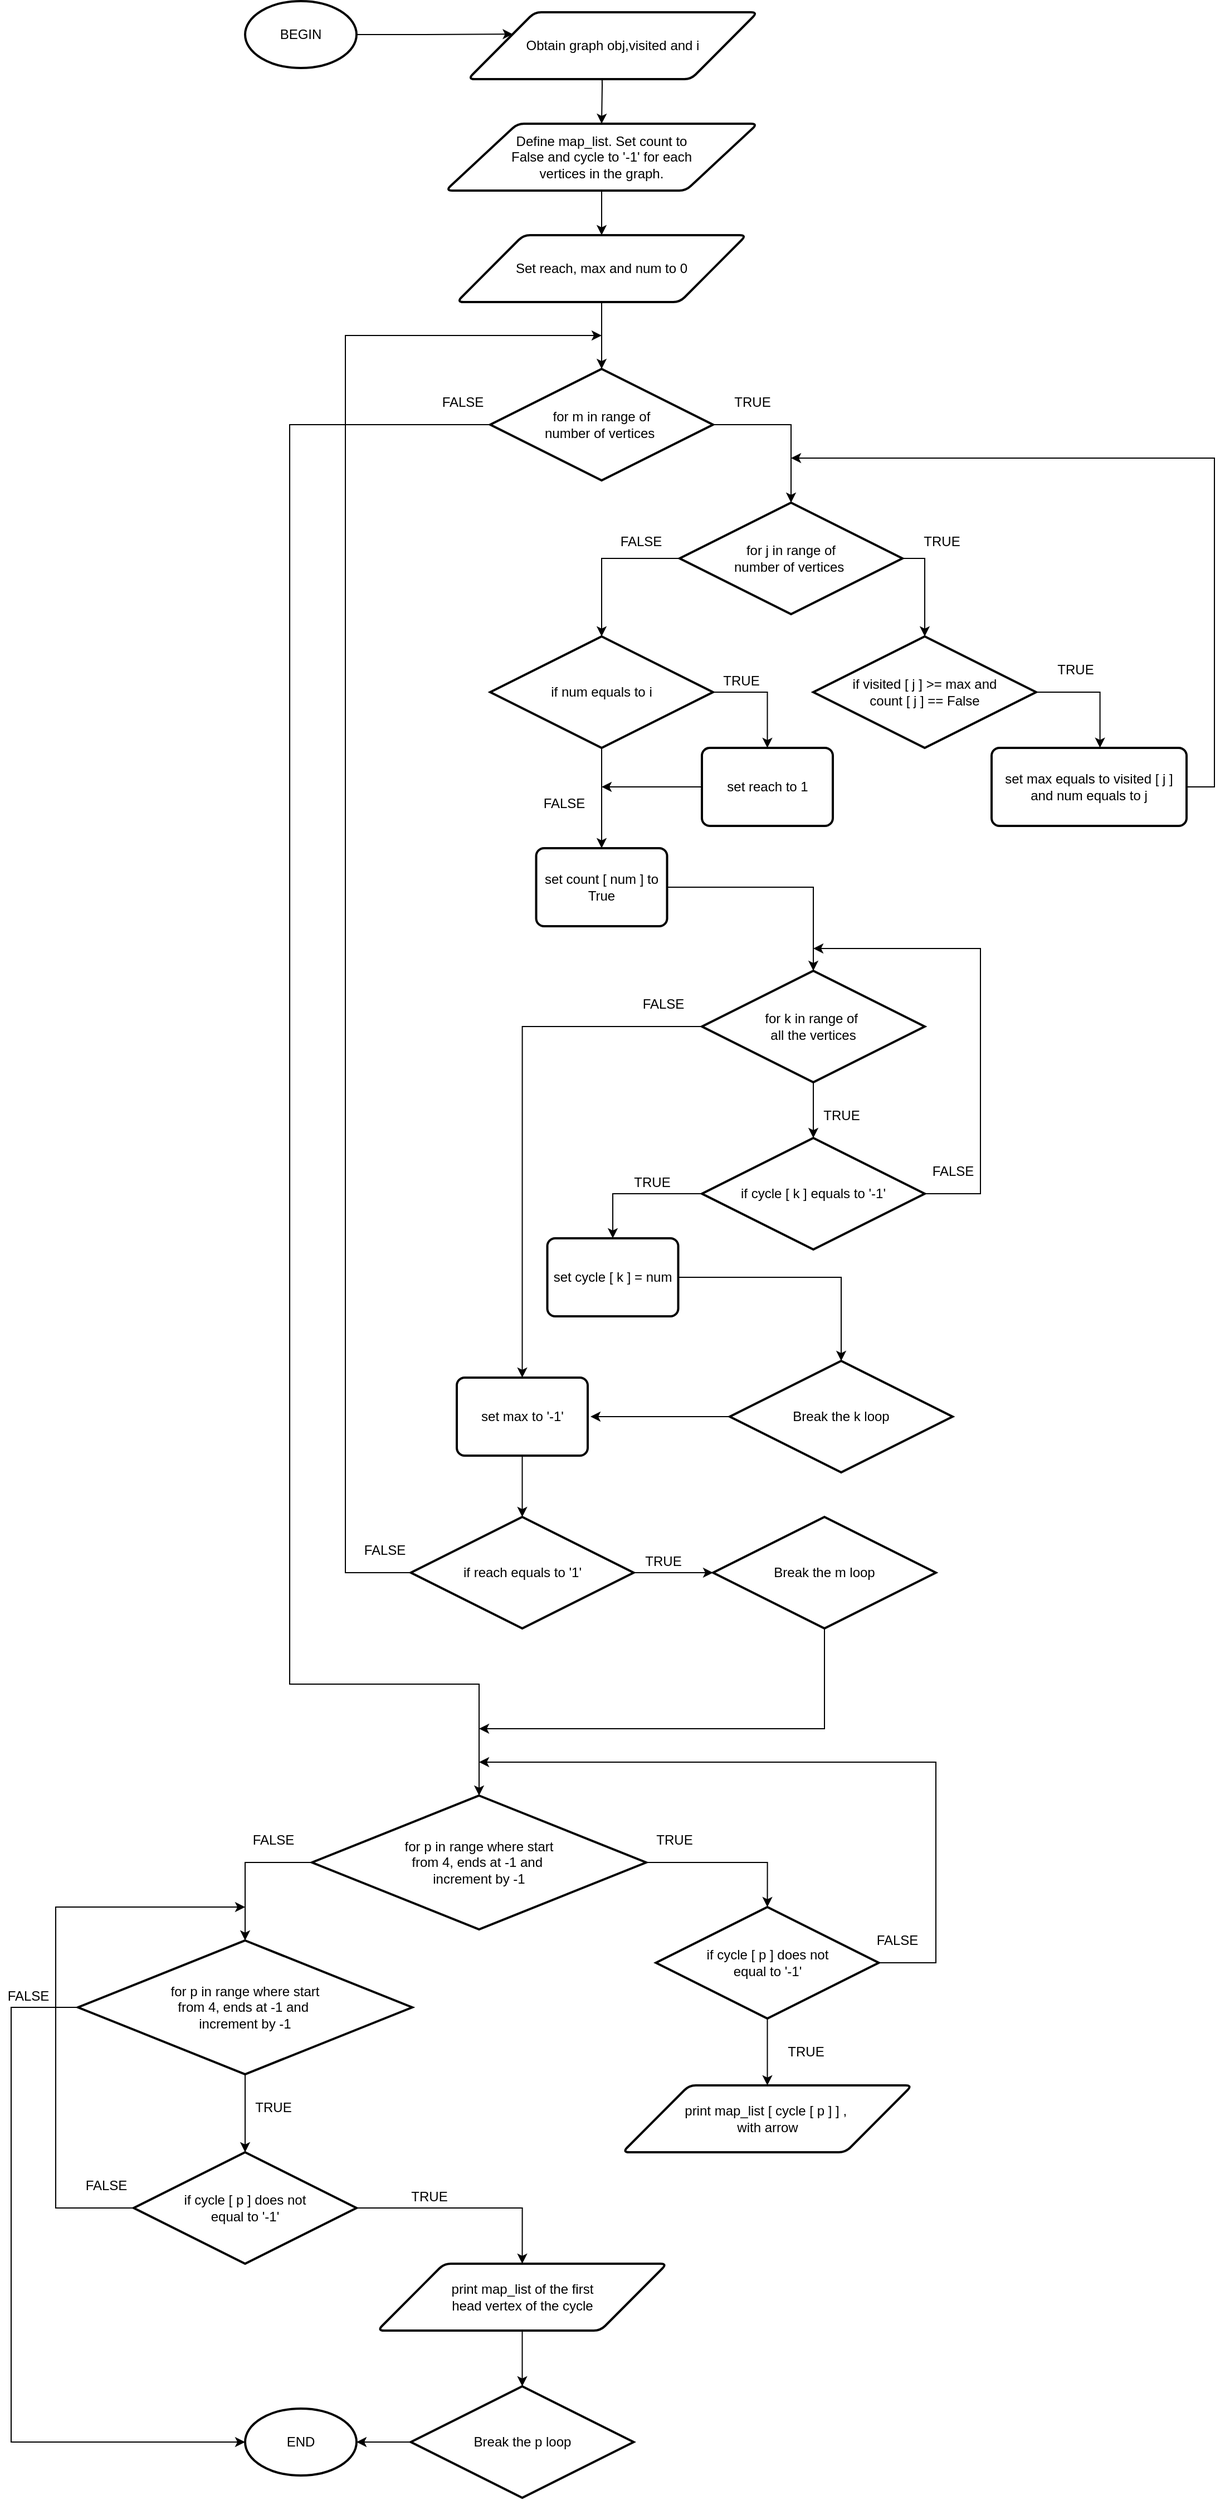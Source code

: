 <mxfile version="13.9.9" type="device"><diagram id="X26NVcMqcg7xH5LdBU7N" name="Page-1"><mxGraphModel dx="3960" dy="2130" grid="1" gridSize="10" guides="1" tooltips="1" connect="1" arrows="1" fold="1" page="1" pageScale="1" pageWidth="850" pageHeight="1100" math="0" shadow="0"><root><mxCell id="0"/><mxCell id="1" parent="0"/><mxCell id="aJtJI59DivKuiV6I28nZ-11" style="edgeStyle=orthogonalEdgeStyle;rounded=0;orthogonalLoop=1;jettySize=auto;html=1;entryX=0.5;entryY=0;entryDx=0;entryDy=0;" parent="1" target="aJtJI59DivKuiV6I28nZ-10" edge="1"><mxGeometry relative="1" as="geometry"><mxPoint x="390" y="90.0" as="sourcePoint"/></mxGeometry></mxCell><mxCell id="aJtJI59DivKuiV6I28nZ-13" style="edgeStyle=orthogonalEdgeStyle;rounded=0;orthogonalLoop=1;jettySize=auto;html=1;entryX=0.5;entryY=0;entryDx=0;entryDy=0;" parent="1" source="aJtJI59DivKuiV6I28nZ-10" target="aJtJI59DivKuiV6I28nZ-12" edge="1"><mxGeometry relative="1" as="geometry"/></mxCell><mxCell id="aJtJI59DivKuiV6I28nZ-10" value="Define map_list. Set count to &lt;br&gt;False and cycle to '-1' for each &lt;br&gt;vertices in the graph." style="shape=parallelogram;html=1;strokeWidth=2;perimeter=parallelogramPerimeter;whiteSpace=wrap;rounded=1;arcSize=12;size=0.23;" parent="1" vertex="1"><mxGeometry x="250" y="160" width="280" height="60" as="geometry"/></mxCell><mxCell id="aJtJI59DivKuiV6I28nZ-16" style="edgeStyle=orthogonalEdgeStyle;rounded=0;orthogonalLoop=1;jettySize=auto;html=1;entryX=0.5;entryY=0;entryDx=0;entryDy=0;entryPerimeter=0;" parent="1" source="aJtJI59DivKuiV6I28nZ-12" target="aJtJI59DivKuiV6I28nZ-14" edge="1"><mxGeometry relative="1" as="geometry"/></mxCell><mxCell id="aJtJI59DivKuiV6I28nZ-12" value="Set reach, max and num to 0" style="shape=parallelogram;html=1;strokeWidth=2;perimeter=parallelogramPerimeter;whiteSpace=wrap;rounded=1;arcSize=12;size=0.23;" parent="1" vertex="1"><mxGeometry x="260" y="260" width="260" height="60" as="geometry"/></mxCell><mxCell id="aJtJI59DivKuiV6I28nZ-18" style="edgeStyle=orthogonalEdgeStyle;rounded=0;orthogonalLoop=1;jettySize=auto;html=1;entryX=0.5;entryY=0;entryDx=0;entryDy=0;entryPerimeter=0;" parent="1" source="aJtJI59DivKuiV6I28nZ-14" target="aJtJI59DivKuiV6I28nZ-17" edge="1"><mxGeometry relative="1" as="geometry"><mxPoint x="560" y="480" as="targetPoint"/><Array as="points"><mxPoint x="560" y="430"/></Array></mxGeometry></mxCell><mxCell id="aJtJI59DivKuiV6I28nZ-73" style="edgeStyle=orthogonalEdgeStyle;rounded=0;orthogonalLoop=1;jettySize=auto;html=1;entryX=0.5;entryY=0;entryDx=0;entryDy=0;entryPerimeter=0;" parent="1" source="aJtJI59DivKuiV6I28nZ-14" target="aJtJI59DivKuiV6I28nZ-74" edge="1"><mxGeometry relative="1" as="geometry"><mxPoint x="120" y="1570" as="targetPoint"/><Array as="points"><mxPoint x="110" y="430"/><mxPoint x="110" y="1560"/><mxPoint x="280" y="1560"/></Array></mxGeometry></mxCell><mxCell id="aJtJI59DivKuiV6I28nZ-14" value="for m in range of &lt;br&gt;number of vertices&amp;nbsp;" style="strokeWidth=2;html=1;shape=mxgraph.flowchart.decision;whiteSpace=wrap;" parent="1" vertex="1"><mxGeometry x="290" y="380" width="200" height="100" as="geometry"/></mxCell><mxCell id="aJtJI59DivKuiV6I28nZ-21" style="edgeStyle=orthogonalEdgeStyle;rounded=0;orthogonalLoop=1;jettySize=auto;html=1;entryX=0.5;entryY=0;entryDx=0;entryDy=0;entryPerimeter=0;" parent="1" source="aJtJI59DivKuiV6I28nZ-17" target="aJtJI59DivKuiV6I28nZ-20" edge="1"><mxGeometry relative="1" as="geometry"><mxPoint x="720" y="610" as="targetPoint"/><Array as="points"><mxPoint x="680" y="550"/></Array></mxGeometry></mxCell><mxCell id="aJtJI59DivKuiV6I28nZ-34" style="edgeStyle=orthogonalEdgeStyle;rounded=0;orthogonalLoop=1;jettySize=auto;html=1;entryX=0.5;entryY=0;entryDx=0;entryDy=0;entryPerimeter=0;exitX=0;exitY=0.5;exitDx=0;exitDy=0;exitPerimeter=0;" parent="1" source="aJtJI59DivKuiV6I28nZ-17" target="aJtJI59DivKuiV6I28nZ-32" edge="1"><mxGeometry relative="1" as="geometry"><Array as="points"><mxPoint x="390" y="550"/></Array></mxGeometry></mxCell><mxCell id="aJtJI59DivKuiV6I28nZ-17" value="for j in range of &lt;br&gt;number of vertices&amp;nbsp;" style="strokeWidth=2;html=1;shape=mxgraph.flowchart.decision;whiteSpace=wrap;" parent="1" vertex="1"><mxGeometry x="460" y="500" width="200" height="100" as="geometry"/></mxCell><mxCell id="aJtJI59DivKuiV6I28nZ-19" value="TRUE" style="text;html=1;align=center;verticalAlign=middle;resizable=0;points=[];autosize=1;" parent="1" vertex="1"><mxGeometry x="500" y="400" width="50" height="20" as="geometry"/></mxCell><mxCell id="aJtJI59DivKuiV6I28nZ-24" style="edgeStyle=orthogonalEdgeStyle;rounded=0;orthogonalLoop=1;jettySize=auto;html=1;entryX=0.556;entryY=-0.002;entryDx=0;entryDy=0;entryPerimeter=0;exitX=1;exitY=0.5;exitDx=0;exitDy=0;exitPerimeter=0;" parent="1" source="aJtJI59DivKuiV6I28nZ-20" target="aJtJI59DivKuiV6I28nZ-23" edge="1"><mxGeometry relative="1" as="geometry"/></mxCell><mxCell id="aJtJI59DivKuiV6I28nZ-20" value="if visited [ j ] &amp;gt;= max and &lt;br&gt;count [ j ] == False" style="strokeWidth=2;html=1;shape=mxgraph.flowchart.decision;whiteSpace=wrap;" parent="1" vertex="1"><mxGeometry x="580" y="620" width="200" height="100" as="geometry"/></mxCell><mxCell id="aJtJI59DivKuiV6I28nZ-22" value="TRUE" style="text;html=1;align=center;verticalAlign=middle;resizable=0;points=[];autosize=1;" parent="1" vertex="1"><mxGeometry x="670" y="525" width="50" height="20" as="geometry"/></mxCell><mxCell id="aJtJI59DivKuiV6I28nZ-31" style="edgeStyle=elbowEdgeStyle;rounded=0;orthogonalLoop=1;jettySize=auto;html=1;" parent="1" source="aJtJI59DivKuiV6I28nZ-23" edge="1"><mxGeometry relative="1" as="geometry"><mxPoint x="560" y="460" as="targetPoint"/><Array as="points"><mxPoint x="940" y="590"/></Array></mxGeometry></mxCell><mxCell id="aJtJI59DivKuiV6I28nZ-23" value="set max equals to visited [ j ] and num equals to j" style="rounded=1;whiteSpace=wrap;html=1;absoluteArcSize=1;arcSize=14;strokeWidth=2;" parent="1" vertex="1"><mxGeometry x="740" y="720" width="175" height="70" as="geometry"/></mxCell><mxCell id="aJtJI59DivKuiV6I28nZ-25" value="TRUE" style="text;html=1;align=center;verticalAlign=middle;resizable=0;points=[];autosize=1;" parent="1" vertex="1"><mxGeometry x="790" y="640" width="50" height="20" as="geometry"/></mxCell><mxCell id="aJtJI59DivKuiV6I28nZ-42" style="edgeStyle=orthogonalEdgeStyle;rounded=0;orthogonalLoop=1;jettySize=auto;html=1;exitX=1;exitY=0.5;exitDx=0;exitDy=0;exitPerimeter=0;" parent="1" source="aJtJI59DivKuiV6I28nZ-32" target="aJtJI59DivKuiV6I28nZ-40" edge="1"><mxGeometry relative="1" as="geometry"/></mxCell><mxCell id="aJtJI59DivKuiV6I28nZ-45" style="edgeStyle=orthogonalEdgeStyle;rounded=0;orthogonalLoop=1;jettySize=auto;html=1;entryX=0.5;entryY=0;entryDx=0;entryDy=0;" parent="1" source="aJtJI59DivKuiV6I28nZ-32" target="aJtJI59DivKuiV6I28nZ-44" edge="1"><mxGeometry relative="1" as="geometry"/></mxCell><mxCell id="aJtJI59DivKuiV6I28nZ-32" value="if num equals to i" style="strokeWidth=2;html=1;shape=mxgraph.flowchart.decision;whiteSpace=wrap;" parent="1" vertex="1"><mxGeometry x="290" y="620" width="200" height="100" as="geometry"/></mxCell><mxCell id="aJtJI59DivKuiV6I28nZ-35" value="FALSE" style="text;html=1;align=center;verticalAlign=middle;resizable=0;points=[];autosize=1;" parent="1" vertex="1"><mxGeometry x="400" y="525" width="50" height="20" as="geometry"/></mxCell><mxCell id="aJtJI59DivKuiV6I28nZ-36" value="Obtain graph obj,visited and i" style="shape=parallelogram;html=1;strokeWidth=2;perimeter=parallelogramPerimeter;whiteSpace=wrap;rounded=1;arcSize=12;size=0.23;" parent="1" vertex="1"><mxGeometry x="270" y="60" width="260" height="60" as="geometry"/></mxCell><mxCell id="aJtJI59DivKuiV6I28nZ-39" style="edgeStyle=orthogonalEdgeStyle;rounded=0;orthogonalLoop=1;jettySize=auto;html=1;entryX=0;entryY=0.25;entryDx=0;entryDy=0;" parent="1" source="aJtJI59DivKuiV6I28nZ-38" target="aJtJI59DivKuiV6I28nZ-36" edge="1"><mxGeometry relative="1" as="geometry"/></mxCell><mxCell id="aJtJI59DivKuiV6I28nZ-38" value="BEGIN" style="strokeWidth=2;html=1;shape=mxgraph.flowchart.start_1;whiteSpace=wrap;" parent="1" vertex="1"><mxGeometry x="70" y="50" width="100" height="60" as="geometry"/></mxCell><mxCell id="aJtJI59DivKuiV6I28nZ-47" style="edgeStyle=orthogonalEdgeStyle;rounded=0;orthogonalLoop=1;jettySize=auto;html=1;" parent="1" source="aJtJI59DivKuiV6I28nZ-40" edge="1"><mxGeometry relative="1" as="geometry"><mxPoint x="390" y="755" as="targetPoint"/></mxGeometry></mxCell><mxCell id="aJtJI59DivKuiV6I28nZ-40" value="set reach to 1" style="rounded=1;whiteSpace=wrap;html=1;absoluteArcSize=1;arcSize=14;strokeWidth=2;" parent="1" vertex="1"><mxGeometry x="480" y="720" width="117.5" height="70" as="geometry"/></mxCell><mxCell id="aJtJI59DivKuiV6I28nZ-43" value="TRUE" style="text;html=1;align=center;verticalAlign=middle;resizable=0;points=[];autosize=1;" parent="1" vertex="1"><mxGeometry x="490" y="650" width="50" height="20" as="geometry"/></mxCell><mxCell id="aJtJI59DivKuiV6I28nZ-49" style="edgeStyle=orthogonalEdgeStyle;rounded=0;orthogonalLoop=1;jettySize=auto;html=1;entryX=0.5;entryY=0;entryDx=0;entryDy=0;entryPerimeter=0;" parent="1" source="aJtJI59DivKuiV6I28nZ-44" target="aJtJI59DivKuiV6I28nZ-48" edge="1"><mxGeometry relative="1" as="geometry"/></mxCell><mxCell id="aJtJI59DivKuiV6I28nZ-44" value="set count [ num ] to True" style="rounded=1;whiteSpace=wrap;html=1;absoluteArcSize=1;arcSize=14;strokeWidth=2;" parent="1" vertex="1"><mxGeometry x="331.25" y="810" width="117.5" height="70" as="geometry"/></mxCell><mxCell id="aJtJI59DivKuiV6I28nZ-46" value="FALSE" style="text;html=1;align=center;verticalAlign=middle;resizable=0;points=[];autosize=1;" parent="1" vertex="1"><mxGeometry x="331.25" y="760" width="50" height="20" as="geometry"/></mxCell><mxCell id="aJtJI59DivKuiV6I28nZ-51" style="edgeStyle=orthogonalEdgeStyle;rounded=0;orthogonalLoop=1;jettySize=auto;html=1;entryX=0.5;entryY=0;entryDx=0;entryDy=0;entryPerimeter=0;" parent="1" source="aJtJI59DivKuiV6I28nZ-48" target="aJtJI59DivKuiV6I28nZ-50" edge="1"><mxGeometry relative="1" as="geometry"/></mxCell><mxCell id="aJtJI59DivKuiV6I28nZ-63" style="edgeStyle=orthogonalEdgeStyle;rounded=0;orthogonalLoop=1;jettySize=auto;html=1;entryX=0.5;entryY=0;entryDx=0;entryDy=0;" parent="1" source="aJtJI59DivKuiV6I28nZ-48" target="aJtJI59DivKuiV6I28nZ-60" edge="1"><mxGeometry relative="1" as="geometry"><mxPoint x="270" y="970" as="targetPoint"/></mxGeometry></mxCell><mxCell id="aJtJI59DivKuiV6I28nZ-48" value="for k in range of&amp;nbsp;&lt;br&gt;all the vertices" style="strokeWidth=2;html=1;shape=mxgraph.flowchart.decision;whiteSpace=wrap;" parent="1" vertex="1"><mxGeometry x="480" y="920" width="200" height="100" as="geometry"/></mxCell><mxCell id="aJtJI59DivKuiV6I28nZ-54" style="edgeStyle=orthogonalEdgeStyle;rounded=0;orthogonalLoop=1;jettySize=auto;html=1;entryX=0.5;entryY=0;entryDx=0;entryDy=0;" parent="1" source="aJtJI59DivKuiV6I28nZ-50" target="aJtJI59DivKuiV6I28nZ-53" edge="1"><mxGeometry relative="1" as="geometry"/></mxCell><mxCell id="aJtJI59DivKuiV6I28nZ-58" style="edgeStyle=orthogonalEdgeStyle;rounded=0;orthogonalLoop=1;jettySize=auto;html=1;" parent="1" source="aJtJI59DivKuiV6I28nZ-50" edge="1"><mxGeometry relative="1" as="geometry"><mxPoint x="580" y="900" as="targetPoint"/><Array as="points"><mxPoint x="730" y="1120"/><mxPoint x="730" y="900"/><mxPoint x="580" y="900"/></Array></mxGeometry></mxCell><mxCell id="aJtJI59DivKuiV6I28nZ-50" value="if cycle [ k ] equals to '-1'" style="strokeWidth=2;html=1;shape=mxgraph.flowchart.decision;whiteSpace=wrap;" parent="1" vertex="1"><mxGeometry x="480" y="1070" width="200" height="100" as="geometry"/></mxCell><mxCell id="aJtJI59DivKuiV6I28nZ-52" value="TRUE" style="text;html=1;align=center;verticalAlign=middle;resizable=0;points=[];autosize=1;" parent="1" vertex="1"><mxGeometry x="580" y="1040" width="50" height="20" as="geometry"/></mxCell><mxCell id="aJtJI59DivKuiV6I28nZ-57" style="edgeStyle=orthogonalEdgeStyle;rounded=0;orthogonalLoop=1;jettySize=auto;html=1;entryX=0.5;entryY=0;entryDx=0;entryDy=0;entryPerimeter=0;" parent="1" source="aJtJI59DivKuiV6I28nZ-53" target="aJtJI59DivKuiV6I28nZ-56" edge="1"><mxGeometry relative="1" as="geometry"/></mxCell><mxCell id="aJtJI59DivKuiV6I28nZ-53" value="set cycle [ k ] = num" style="rounded=1;whiteSpace=wrap;html=1;absoluteArcSize=1;arcSize=14;strokeWidth=2;" parent="1" vertex="1"><mxGeometry x="341.25" y="1160" width="117.5" height="70" as="geometry"/></mxCell><mxCell id="aJtJI59DivKuiV6I28nZ-55" value="TRUE" style="text;html=1;align=center;verticalAlign=middle;resizable=0;points=[];autosize=1;" parent="1" vertex="1"><mxGeometry x="410" y="1100" width="50" height="20" as="geometry"/></mxCell><mxCell id="aJtJI59DivKuiV6I28nZ-62" style="edgeStyle=orthogonalEdgeStyle;rounded=0;orthogonalLoop=1;jettySize=auto;html=1;" parent="1" source="aJtJI59DivKuiV6I28nZ-56" edge="1"><mxGeometry relative="1" as="geometry"><mxPoint x="380" y="1320" as="targetPoint"/></mxGeometry></mxCell><mxCell id="aJtJI59DivKuiV6I28nZ-56" value="Break the k loop" style="strokeWidth=2;html=1;shape=mxgraph.flowchart.decision;whiteSpace=wrap;" parent="1" vertex="1"><mxGeometry x="505" y="1270" width="200" height="100" as="geometry"/></mxCell><mxCell id="aJtJI59DivKuiV6I28nZ-59" value="FALSE" style="text;html=1;align=center;verticalAlign=middle;resizable=0;points=[];autosize=1;" parent="1" vertex="1"><mxGeometry x="680" y="1090" width="50" height="20" as="geometry"/></mxCell><mxCell id="aJtJI59DivKuiV6I28nZ-66" style="edgeStyle=orthogonalEdgeStyle;rounded=0;orthogonalLoop=1;jettySize=auto;html=1;entryX=0.5;entryY=0;entryDx=0;entryDy=0;entryPerimeter=0;" parent="1" source="aJtJI59DivKuiV6I28nZ-60" target="aJtJI59DivKuiV6I28nZ-65" edge="1"><mxGeometry relative="1" as="geometry"><mxPoint x="318.75" y="1390" as="targetPoint"/></mxGeometry></mxCell><mxCell id="aJtJI59DivKuiV6I28nZ-60" value="set max to '-1'" style="rounded=1;whiteSpace=wrap;html=1;absoluteArcSize=1;arcSize=14;strokeWidth=2;" parent="1" vertex="1"><mxGeometry x="260" y="1285" width="117.5" height="70" as="geometry"/></mxCell><mxCell id="aJtJI59DivKuiV6I28nZ-64" value="FALSE" style="text;html=1;align=center;verticalAlign=middle;resizable=0;points=[];autosize=1;" parent="1" vertex="1"><mxGeometry x="420" y="940" width="50" height="20" as="geometry"/></mxCell><mxCell id="aJtJI59DivKuiV6I28nZ-68" style="edgeStyle=orthogonalEdgeStyle;rounded=0;orthogonalLoop=1;jettySize=auto;html=1;entryX=0;entryY=0.5;entryDx=0;entryDy=0;entryPerimeter=0;" parent="1" source="aJtJI59DivKuiV6I28nZ-65" target="aJtJI59DivKuiV6I28nZ-67" edge="1"><mxGeometry relative="1" as="geometry"/></mxCell><mxCell id="aJtJI59DivKuiV6I28nZ-71" style="edgeStyle=orthogonalEdgeStyle;rounded=0;orthogonalLoop=1;jettySize=auto;html=1;" parent="1" source="aJtJI59DivKuiV6I28nZ-65" edge="1"><mxGeometry relative="1" as="geometry"><mxPoint x="390" y="350" as="targetPoint"/><Array as="points"><mxPoint x="160" y="1460"/><mxPoint x="160" y="350"/></Array></mxGeometry></mxCell><mxCell id="aJtJI59DivKuiV6I28nZ-65" value="if reach equals to '1'" style="strokeWidth=2;html=1;shape=mxgraph.flowchart.decision;whiteSpace=wrap;" parent="1" vertex="1"><mxGeometry x="218.75" y="1410" width="200" height="100" as="geometry"/></mxCell><mxCell id="aJtJI59DivKuiV6I28nZ-70" style="edgeStyle=orthogonalEdgeStyle;rounded=0;orthogonalLoop=1;jettySize=auto;html=1;" parent="1" source="aJtJI59DivKuiV6I28nZ-67" edge="1"><mxGeometry relative="1" as="geometry"><mxPoint x="280" y="1600" as="targetPoint"/><Array as="points"><mxPoint x="590" y="1600"/><mxPoint x="390" y="1600"/></Array></mxGeometry></mxCell><mxCell id="aJtJI59DivKuiV6I28nZ-67" value="Break the m loop" style="strokeWidth=2;html=1;shape=mxgraph.flowchart.decision;whiteSpace=wrap;" parent="1" vertex="1"><mxGeometry x="490" y="1410" width="200" height="100" as="geometry"/></mxCell><mxCell id="aJtJI59DivKuiV6I28nZ-69" value="TRUE" style="text;html=1;align=center;verticalAlign=middle;resizable=0;points=[];autosize=1;" parent="1" vertex="1"><mxGeometry x="420" y="1440" width="50" height="20" as="geometry"/></mxCell><mxCell id="aJtJI59DivKuiV6I28nZ-72" value="FALSE" style="text;html=1;align=center;verticalAlign=middle;resizable=0;points=[];autosize=1;" parent="1" vertex="1"><mxGeometry x="170" y="1430" width="50" height="20" as="geometry"/></mxCell><mxCell id="aJtJI59DivKuiV6I28nZ-79" style="edgeStyle=orthogonalEdgeStyle;rounded=0;orthogonalLoop=1;jettySize=auto;html=1;entryX=0.5;entryY=0;entryDx=0;entryDy=0;entryPerimeter=0;" parent="1" source="aJtJI59DivKuiV6I28nZ-74" target="aJtJI59DivKuiV6I28nZ-78" edge="1"><mxGeometry relative="1" as="geometry"/></mxCell><mxCell id="aJtJI59DivKuiV6I28nZ-88" style="edgeStyle=orthogonalEdgeStyle;rounded=0;orthogonalLoop=1;jettySize=auto;html=1;entryX=0.5;entryY=0;entryDx=0;entryDy=0;entryPerimeter=0;" parent="1" source="aJtJI59DivKuiV6I28nZ-74" target="aJtJI59DivKuiV6I28nZ-87" edge="1"><mxGeometry relative="1" as="geometry"><Array as="points"><mxPoint x="70" y="1720"/><mxPoint x="70" y="1790"/></Array></mxGeometry></mxCell><mxCell id="aJtJI59DivKuiV6I28nZ-74" value="for p in range where start &lt;br&gt;from 4, ends at -1 and&amp;nbsp;&lt;br&gt;increment by -1" style="strokeWidth=2;html=1;shape=mxgraph.flowchart.decision;whiteSpace=wrap;" parent="1" vertex="1"><mxGeometry x="130" y="1660" width="300" height="120" as="geometry"/></mxCell><mxCell id="aJtJI59DivKuiV6I28nZ-75" value="FALSE" style="text;html=1;align=center;verticalAlign=middle;resizable=0;points=[];autosize=1;" parent="1" vertex="1"><mxGeometry x="240" y="400" width="50" height="20" as="geometry"/></mxCell><mxCell id="aJtJI59DivKuiV6I28nZ-82" style="edgeStyle=orthogonalEdgeStyle;rounded=0;orthogonalLoop=1;jettySize=auto;html=1;entryX=0.5;entryY=0;entryDx=0;entryDy=0;" parent="1" source="aJtJI59DivKuiV6I28nZ-78" target="aJtJI59DivKuiV6I28nZ-81" edge="1"><mxGeometry relative="1" as="geometry"/></mxCell><mxCell id="aJtJI59DivKuiV6I28nZ-85" style="edgeStyle=orthogonalEdgeStyle;rounded=0;orthogonalLoop=1;jettySize=auto;html=1;" parent="1" source="aJtJI59DivKuiV6I28nZ-78" edge="1"><mxGeometry relative="1" as="geometry"><mxPoint x="280" y="1630" as="targetPoint"/><Array as="points"><mxPoint x="690" y="1810"/><mxPoint x="690" y="1630"/></Array></mxGeometry></mxCell><mxCell id="aJtJI59DivKuiV6I28nZ-78" value="if cycle [ p ] does not &lt;br&gt;equal to '-1'" style="strokeWidth=2;html=1;shape=mxgraph.flowchart.decision;whiteSpace=wrap;" parent="1" vertex="1"><mxGeometry x="438.75" y="1760" width="200" height="100" as="geometry"/></mxCell><mxCell id="aJtJI59DivKuiV6I28nZ-80" value="TRUE" style="text;html=1;align=center;verticalAlign=middle;resizable=0;points=[];autosize=1;" parent="1" vertex="1"><mxGeometry x="430" y="1690" width="50" height="20" as="geometry"/></mxCell><mxCell id="aJtJI59DivKuiV6I28nZ-81" value="print map_list [ cycle [ p ] ] ,&amp;nbsp;&lt;br&gt;with arrow" style="shape=parallelogram;html=1;strokeWidth=2;perimeter=parallelogramPerimeter;whiteSpace=wrap;rounded=1;arcSize=12;size=0.23;" parent="1" vertex="1"><mxGeometry x="408.75" y="1920" width="260" height="60" as="geometry"/></mxCell><mxCell id="aJtJI59DivKuiV6I28nZ-83" value="TRUE" style="text;html=1;align=center;verticalAlign=middle;resizable=0;points=[];autosize=1;" parent="1" vertex="1"><mxGeometry x="547.5" y="1880" width="50" height="20" as="geometry"/></mxCell><mxCell id="aJtJI59DivKuiV6I28nZ-86" value="FALSE" style="text;html=1;align=center;verticalAlign=middle;resizable=0;points=[];autosize=1;" parent="1" vertex="1"><mxGeometry x="630" y="1780" width="50" height="20" as="geometry"/></mxCell><mxCell id="aJtJI59DivKuiV6I28nZ-91" style="edgeStyle=orthogonalEdgeStyle;rounded=0;orthogonalLoop=1;jettySize=auto;html=1;entryX=0.5;entryY=0;entryDx=0;entryDy=0;entryPerimeter=0;" parent="1" source="aJtJI59DivKuiV6I28nZ-87" target="aJtJI59DivKuiV6I28nZ-90" edge="1"><mxGeometry relative="1" as="geometry"/></mxCell><mxCell id="aJtJI59DivKuiV6I28nZ-105" style="edgeStyle=orthogonalEdgeStyle;rounded=0;orthogonalLoop=1;jettySize=auto;html=1;entryX=0;entryY=0.5;entryDx=0;entryDy=0;entryPerimeter=0;" parent="1" source="aJtJI59DivKuiV6I28nZ-87" target="aJtJI59DivKuiV6I28nZ-102" edge="1"><mxGeometry relative="1" as="geometry"><Array as="points"><mxPoint x="-140" y="1850"/><mxPoint x="-140" y="2240"/></Array></mxGeometry></mxCell><mxCell id="aJtJI59DivKuiV6I28nZ-87" value="for p in range where start &lt;br&gt;from 4, ends at -1 and&amp;nbsp;&lt;br&gt;increment by -1" style="strokeWidth=2;html=1;shape=mxgraph.flowchart.decision;whiteSpace=wrap;" parent="1" vertex="1"><mxGeometry x="-80" y="1790" width="300" height="120" as="geometry"/></mxCell><mxCell id="aJtJI59DivKuiV6I28nZ-89" value="FALSE" style="text;html=1;align=center;verticalAlign=middle;resizable=0;points=[];autosize=1;" parent="1" vertex="1"><mxGeometry x="70" y="1690" width="50" height="20" as="geometry"/></mxCell><mxCell id="aJtJI59DivKuiV6I28nZ-94" style="edgeStyle=orthogonalEdgeStyle;rounded=0;orthogonalLoop=1;jettySize=auto;html=1;entryX=0.5;entryY=0;entryDx=0;entryDy=0;" parent="1" source="aJtJI59DivKuiV6I28nZ-90" target="aJtJI59DivKuiV6I28nZ-93" edge="1"><mxGeometry relative="1" as="geometry"/></mxCell><mxCell id="aJtJI59DivKuiV6I28nZ-97" style="edgeStyle=orthogonalEdgeStyle;rounded=0;orthogonalLoop=1;jettySize=auto;html=1;" parent="1" source="aJtJI59DivKuiV6I28nZ-90" edge="1"><mxGeometry relative="1" as="geometry"><mxPoint x="70" y="1760" as="targetPoint"/><Array as="points"><mxPoint x="-100" y="2030"/><mxPoint x="-100" y="1760"/></Array></mxGeometry></mxCell><mxCell id="aJtJI59DivKuiV6I28nZ-90" value="if cycle [ p ] does not &lt;br&gt;equal to '-1'" style="strokeWidth=2;html=1;shape=mxgraph.flowchart.decision;whiteSpace=wrap;" parent="1" vertex="1"><mxGeometry x="-30" y="1980" width="200" height="100" as="geometry"/></mxCell><mxCell id="aJtJI59DivKuiV6I28nZ-92" value="TRUE" style="text;html=1;align=center;verticalAlign=middle;resizable=0;points=[];autosize=1;" parent="1" vertex="1"><mxGeometry x="70" y="1930" width="50" height="20" as="geometry"/></mxCell><mxCell id="aJtJI59DivKuiV6I28nZ-101" style="edgeStyle=orthogonalEdgeStyle;rounded=0;orthogonalLoop=1;jettySize=auto;html=1;entryX=0.5;entryY=0;entryDx=0;entryDy=0;entryPerimeter=0;" parent="1" source="aJtJI59DivKuiV6I28nZ-93" target="aJtJI59DivKuiV6I28nZ-99" edge="1"><mxGeometry relative="1" as="geometry"/></mxCell><mxCell id="aJtJI59DivKuiV6I28nZ-93" value="print map_list of the first &lt;br&gt;head vertex of the cycle" style="shape=parallelogram;html=1;strokeWidth=2;perimeter=parallelogramPerimeter;whiteSpace=wrap;rounded=1;arcSize=12;size=0.23;" parent="1" vertex="1"><mxGeometry x="188.75" y="2080" width="260" height="60" as="geometry"/></mxCell><mxCell id="aJtJI59DivKuiV6I28nZ-95" value="TRUE" style="text;html=1;align=center;verticalAlign=middle;resizable=0;points=[];autosize=1;" parent="1" vertex="1"><mxGeometry x="210" y="2010" width="50" height="20" as="geometry"/></mxCell><mxCell id="aJtJI59DivKuiV6I28nZ-98" value="FALSE" style="text;html=1;align=center;verticalAlign=middle;resizable=0;points=[];autosize=1;" parent="1" vertex="1"><mxGeometry x="-80" y="2000" width="50" height="20" as="geometry"/></mxCell><mxCell id="aJtJI59DivKuiV6I28nZ-103" style="edgeStyle=orthogonalEdgeStyle;rounded=0;orthogonalLoop=1;jettySize=auto;html=1;entryX=1;entryY=0.5;entryDx=0;entryDy=0;entryPerimeter=0;" parent="1" source="aJtJI59DivKuiV6I28nZ-99" target="aJtJI59DivKuiV6I28nZ-102" edge="1"><mxGeometry relative="1" as="geometry"/></mxCell><mxCell id="aJtJI59DivKuiV6I28nZ-99" value="Break the p loop" style="strokeWidth=2;html=1;shape=mxgraph.flowchart.decision;whiteSpace=wrap;" parent="1" vertex="1"><mxGeometry x="218.75" y="2190" width="200" height="100" as="geometry"/></mxCell><mxCell id="aJtJI59DivKuiV6I28nZ-102" value="END" style="strokeWidth=2;html=1;shape=mxgraph.flowchart.start_1;whiteSpace=wrap;" parent="1" vertex="1"><mxGeometry x="70" y="2210" width="100" height="60" as="geometry"/></mxCell><mxCell id="aJtJI59DivKuiV6I28nZ-106" value="FALSE" style="text;html=1;align=center;verticalAlign=middle;resizable=0;points=[];autosize=1;" parent="1" vertex="1"><mxGeometry x="-150" y="1830" width="50" height="20" as="geometry"/></mxCell></root></mxGraphModel></diagram></mxfile>